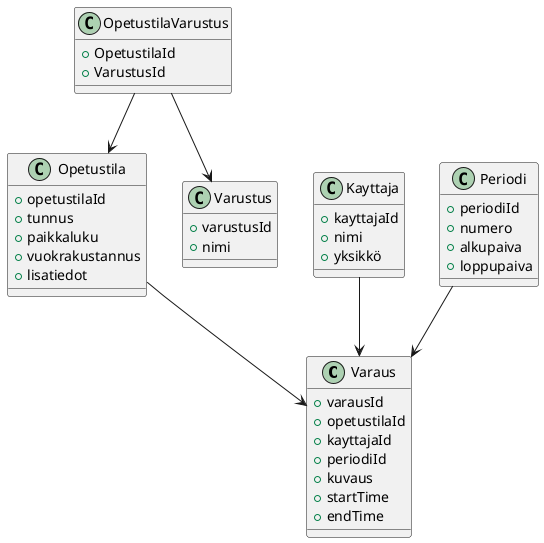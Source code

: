 @startuml Opetustilan varaamisjärjestelmä
class Varaus {
+ varausId
+ opetustilaId
+ kayttajaId
+ periodiId
+ kuvaus
+ startTime
+ endTime
}

class Opetustila{
+ opetustilaId
+ tunnus
+ paikkaluku
+ vuokrakustannus
+ lisatiedot
}

class Varustus{
+ varustusId
+ nimi
}

class OpetustilaVarustus {
+ OpetustilaId
+ VarustusId
}

class Kayttaja {
+ kayttajaId
+ nimi
+ yksikkö
}

class Periodi {
+ periodiId
+ numero
+ alkupaiva
+ loppupaiva
}

Opetustila --> Varaus
Kayttaja--> Varaus
OpetustilaVarustus --> Varustus
OpetustilaVarustus --> Opetustila
Periodi --> Varaus
@enduml
